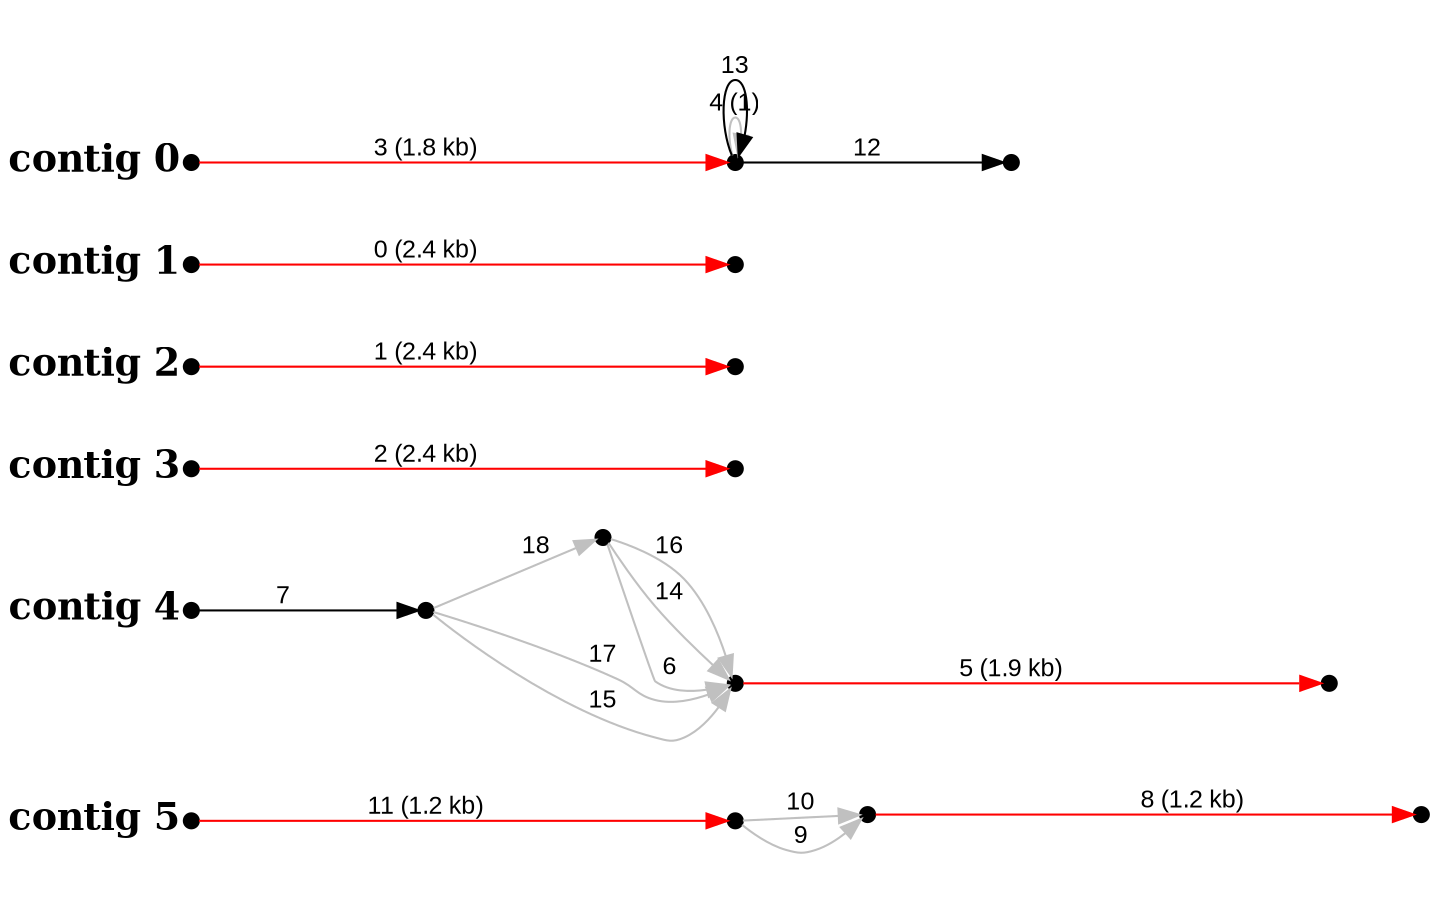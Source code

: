 digraph G {

node [width=0.1,height=0.1,fontsize=10,shape=point];
edge [fontsize=12,penwidth=1,arrowsize=1,fontname=Arial];
margin=1.0;
rankdir=LR;
labeljust=l;
margin=0;

subgraph cluster5 {
color=white;
15 -> 14 [minlen=4,color=red,label="8 (1.2 kb)"];
16 -> 15 [minlen=1,color=gray,label="9"];
16 -> 15 [minlen=1,color=gray,label="10"];
17 -> 16 [minlen=4,color=red,label="11 (1.2 kb)",taillabel="contig 5",labelangle=180,weight=10000,labeldistance=5,labelfontsize=18,labelfontname="Times-Bold"];
}

subgraph cluster4 {
color=white;
10 -> 9 [minlen=4,color=red,label="5 (1.9 kb)"];
11 -> 10 [minlen=1,color=gray,label="6"];
11 -> 10 [minlen=1,color=gray,label="14"];
11 -> 10 [minlen=1,color=gray,label="16"];
12 -> 10 [minlen=1,color=gray,label="15"];
12 -> 10 [minlen=1,color=gray,label="17"];
12 -> 11 [minlen=1,color=gray,label="18"];
13 -> 12 [minlen=2,color=black,label="7",taillabel="contig 4",labelangle=180,weight=10000,labeldistance=5,labelfontsize=18,labelfontname="Times-Bold"];
}

subgraph cluster3 {
color=white;
6 -> 5 [minlen=4,color=red,label="2 (2.4 kb)",taillabel="contig 3",labelangle=180,weight=10000,labeldistance=5,labelfontsize=18,labelfontname="Times-Bold"];
}

subgraph cluster2 {
color=white;
4 -> 3 [minlen=4,color=red,label="1 (2.4 kb)",taillabel="contig 2",labelangle=180,weight=10000,labeldistance=5,labelfontsize=18,labelfontname="Times-Bold"];
}

subgraph cluster1 {
color=white;
2 -> 1 [minlen=4,color=red,label="0 (2.4 kb)",taillabel="contig 1",labelangle=180,weight=10000,labeldistance=5,labelfontsize=18,labelfontname="Times-Bold"];
}

subgraph cluster0 {
color=white;
7 -> 8 [minlen=4,color=red,label="3 (1.8 kb)",taillabel="contig 0",labelangle=180,weight=10000,labeldistance=5,labelfontsize=18,labelfontname="Times-Bold"];
8 -> 0 [minlen=2,color=black,label="12"];
8 -> 8 [minlen=1,color=gray,label="4 (1)"];
8 -> 8 [minlen=2,color=black,label="13"];
}

}
#done
